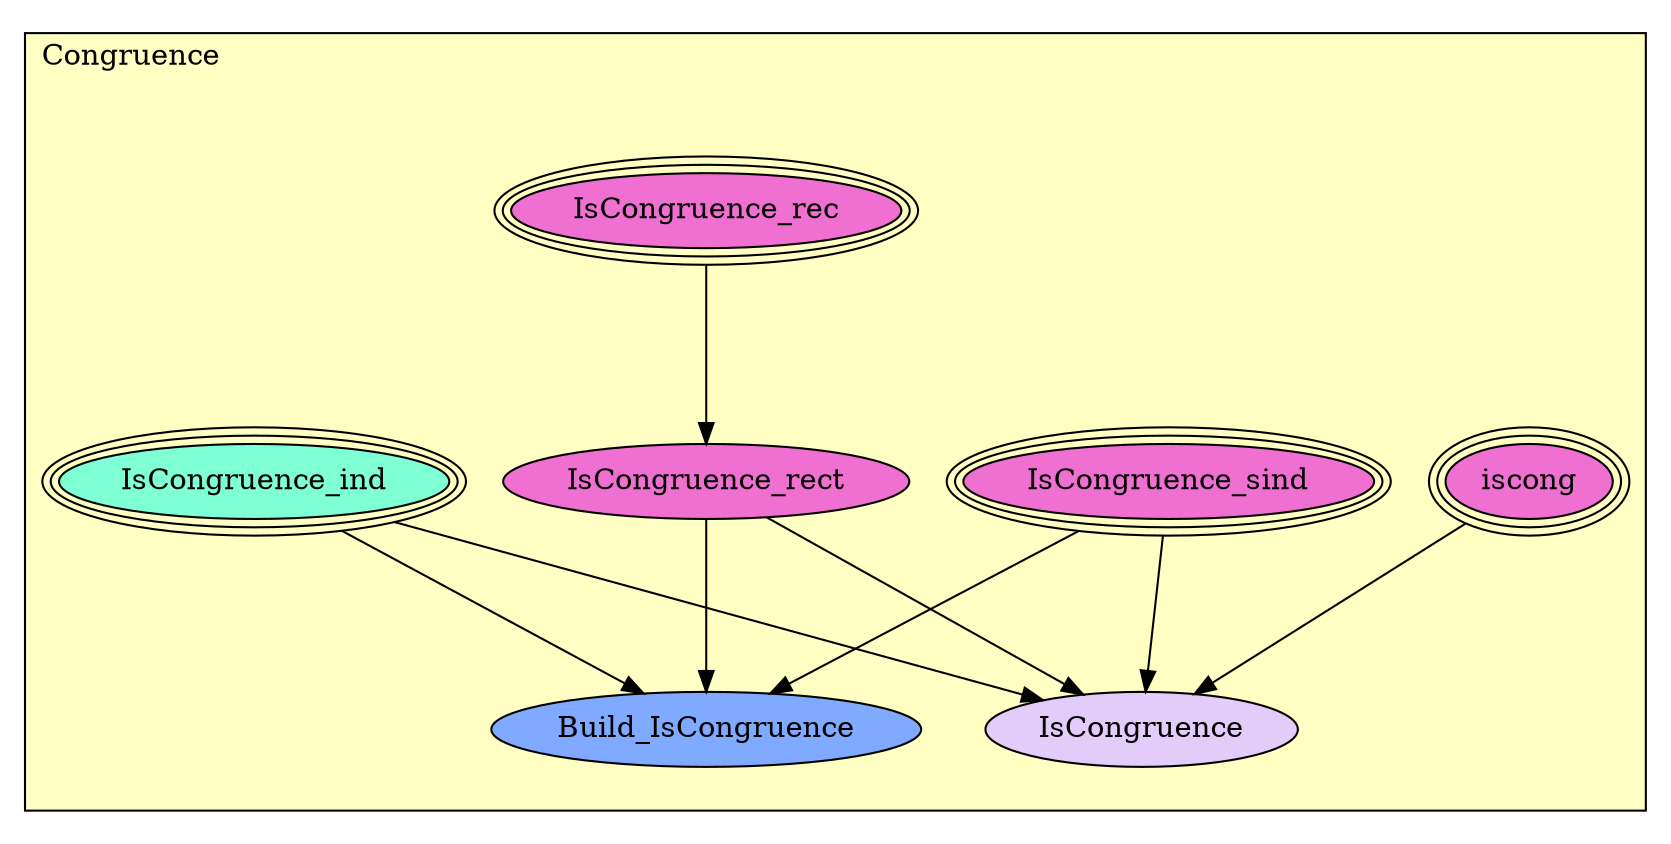 digraph HoTT_Algebra_Congruence {
  graph [ratio=0.5]
  node [style=filled]
Congruence_iscong [label="iscong", URL=<Congruence.html#iscong>, peripheries=3, fillcolor="#F070D1"] ;
Congruence_IsCongruence_sind [label="IsCongruence_sind", URL=<Congruence.html#IsCongruence_sind>, peripheries=3, fillcolor="#F070D1"] ;
Congruence_IsCongruence_rec [label="IsCongruence_rec", URL=<Congruence.html#IsCongruence_rec>, peripheries=3, fillcolor="#F070D1"] ;
Congruence_IsCongruence_ind [label="IsCongruence_ind", URL=<Congruence.html#IsCongruence_ind>, peripheries=3, fillcolor="#7FFFD4"] ;
Congruence_IsCongruence_rect [label="IsCongruence_rect", URL=<Congruence.html#IsCongruence_rect>, fillcolor="#F070D1"] ;
Congruence_Build_IsCongruence [label="Build_IsCongruence", URL=<Congruence.html#Build_IsCongruence>, fillcolor="#7FAAFF"] ;
Congruence_IsCongruence [label="IsCongruence", URL=<Congruence.html#IsCongruence>, fillcolor="#E2CDFA"] ;
  Congruence_iscong -> Congruence_IsCongruence [] ;
  Congruence_IsCongruence_sind -> Congruence_Build_IsCongruence [] ;
  Congruence_IsCongruence_sind -> Congruence_IsCongruence [] ;
  Congruence_IsCongruence_rec -> Congruence_IsCongruence_rect [] ;
  Congruence_IsCongruence_ind -> Congruence_Build_IsCongruence [] ;
  Congruence_IsCongruence_ind -> Congruence_IsCongruence [] ;
  Congruence_IsCongruence_rect -> Congruence_Build_IsCongruence [] ;
  Congruence_IsCongruence_rect -> Congruence_IsCongruence [] ;
subgraph cluster_Congruence { label="Congruence"; fillcolor="#FFFFC3"; labeljust=l; style=filled 
Congruence_IsCongruence; Congruence_Build_IsCongruence; Congruence_IsCongruence_rect; Congruence_IsCongruence_ind; Congruence_IsCongruence_rec; Congruence_IsCongruence_sind; Congruence_iscong; };
} /* END */
